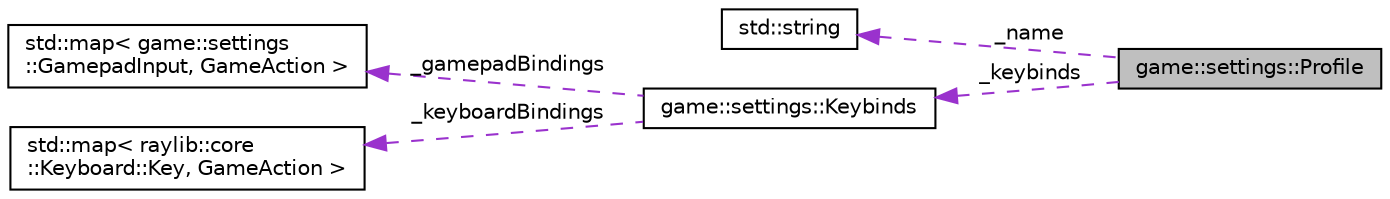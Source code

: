 digraph "game::settings::Profile"
{
 // LATEX_PDF_SIZE
  edge [fontname="Helvetica",fontsize="10",labelfontname="Helvetica",labelfontsize="10"];
  node [fontname="Helvetica",fontsize="10",shape=record];
  rankdir="LR";
  Node1 [label="game::settings::Profile",height=0.2,width=0.4,color="black", fillcolor="grey75", style="filled", fontcolor="black",tooltip=" "];
  Node2 -> Node1 [dir="back",color="darkorchid3",fontsize="10",style="dashed",label=" _name" ,fontname="Helvetica"];
  Node2 [label="std::string",height=0.2,width=0.4,color="black", fillcolor="white", style="filled",URL="/home/runner/work/Bomberman-Global-Offensive/Bomberman-Global-Offensive/doc/external/cppreference-doxygen-web.tag.xml$cpp/string/basic_string.html",tooltip=" "];
  Node3 -> Node1 [dir="back",color="darkorchid3",fontsize="10",style="dashed",label=" _keybinds" ,fontname="Helvetica"];
  Node3 [label="game::settings::Keybinds",height=0.2,width=0.4,color="black", fillcolor="white", style="filled",URL="$classgame_1_1settings_1_1_keybinds.html",tooltip="Bindings of keyboards/gamepad inputs to game actions."];
  Node4 -> Node3 [dir="back",color="darkorchid3",fontsize="10",style="dashed",label=" _gamepadBindings" ,fontname="Helvetica"];
  Node4 [label="std::map\< game::settings\l::GamepadInput, GameAction \>",height=0.2,width=0.4,color="black", fillcolor="white", style="filled",URL="/home/runner/work/Bomberman-Global-Offensive/Bomberman-Global-Offensive/doc/external/cppreference-doxygen-web.tag.xml$cpp/container/map.html",tooltip=" "];
  Node5 -> Node3 [dir="back",color="darkorchid3",fontsize="10",style="dashed",label=" _keyboardBindings" ,fontname="Helvetica"];
  Node5 [label="std::map\< raylib::core\l::Keyboard::Key, GameAction \>",height=0.2,width=0.4,color="black", fillcolor="white", style="filled",URL="/home/runner/work/Bomberman-Global-Offensive/Bomberman-Global-Offensive/doc/external/cppreference-doxygen-web.tag.xml$cpp/container/map.html",tooltip=" "];
}
